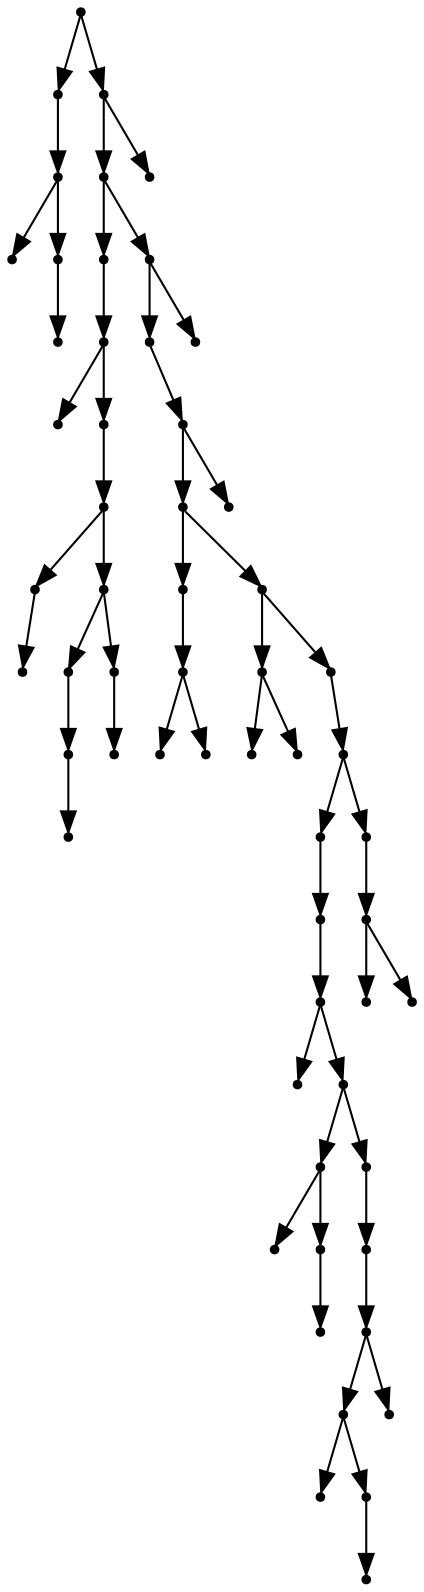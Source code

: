 digraph {
  58 [shape=point];
  4 [shape=point];
  3 [shape=point];
  0 [shape=point];
  2 [shape=point];
  1 [shape=point];
  57 [shape=point];
  55 [shape=point];
  17 [shape=point];
  16 [shape=point];
  5 [shape=point];
  15 [shape=point];
  14 [shape=point];
  7 [shape=point];
  6 [shape=point];
  13 [shape=point];
  10 [shape=point];
  9 [shape=point];
  8 [shape=point];
  12 [shape=point];
  11 [shape=point];
  54 [shape=point];
  52 [shape=point];
  51 [shape=point];
  49 [shape=point];
  21 [shape=point];
  20 [shape=point];
  18 [shape=point];
  19 [shape=point];
  48 [shape=point];
  24 [shape=point];
  22 [shape=point];
  23 [shape=point];
  47 [shape=point];
  46 [shape=point];
  41 [shape=point];
  40 [shape=point];
  39 [shape=point];
  25 [shape=point];
  38 [shape=point];
  29 [shape=point];
  26 [shape=point];
  28 [shape=point];
  27 [shape=point];
  37 [shape=point];
  36 [shape=point];
  35 [shape=point];
  33 [shape=point];
  30 [shape=point];
  32 [shape=point];
  31 [shape=point];
  34 [shape=point];
  45 [shape=point];
  44 [shape=point];
  42 [shape=point];
  43 [shape=point];
  50 [shape=point];
  53 [shape=point];
  56 [shape=point];
58 -> 4;
4 -> 3;
3 -> 0;
3 -> 2;
2 -> 1;
58 -> 57;
57 -> 55;
55 -> 17;
17 -> 16;
16 -> 5;
16 -> 15;
15 -> 14;
14 -> 7;
7 -> 6;
14 -> 13;
13 -> 10;
10 -> 9;
9 -> 8;
13 -> 12;
12 -> 11;
55 -> 54;
54 -> 52;
52 -> 51;
51 -> 49;
49 -> 21;
21 -> 20;
20 -> 18;
20 -> 19;
49 -> 48;
48 -> 24;
24 -> 22;
24 -> 23;
48 -> 47;
47 -> 46;
46 -> 41;
41 -> 40;
40 -> 39;
39 -> 25;
39 -> 38;
38 -> 29;
29 -> 26;
29 -> 28;
28 -> 27;
38 -> 37;
37 -> 36;
36 -> 35;
35 -> 33;
33 -> 30;
33 -> 32;
32 -> 31;
35 -> 34;
46 -> 45;
45 -> 44;
44 -> 42;
44 -> 43;
51 -> 50;
54 -> 53;
57 -> 56;
}
